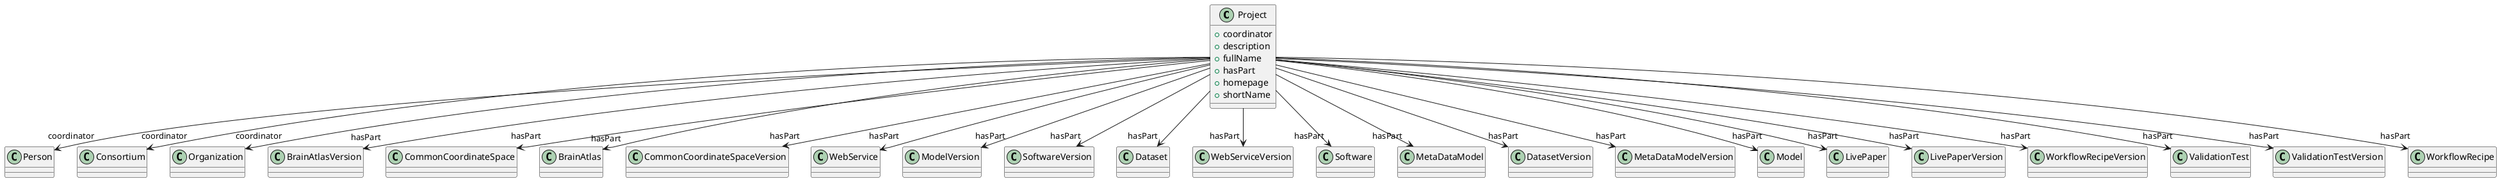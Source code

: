 @startuml
class Project {
+coordinator
+description
+fullName
+hasPart
+homepage
+shortName

}
Project -d-> "coordinator" Person
Project -d-> "coordinator" Consortium
Project -d-> "coordinator" Organization
Project -d-> "hasPart" BrainAtlasVersion
Project -d-> "hasPart" CommonCoordinateSpace
Project -d-> "hasPart" BrainAtlas
Project -d-> "hasPart" CommonCoordinateSpaceVersion
Project -d-> "hasPart" WebService
Project -d-> "hasPart" ModelVersion
Project -d-> "hasPart" SoftwareVersion
Project -d-> "hasPart" Dataset
Project -d-> "hasPart" WebServiceVersion
Project -d-> "hasPart" Software
Project -d-> "hasPart" MetaDataModel
Project -d-> "hasPart" DatasetVersion
Project -d-> "hasPart" MetaDataModelVersion
Project -d-> "hasPart" Model
Project -d-> "hasPart" LivePaper
Project -d-> "hasPart" LivePaperVersion
Project -d-> "hasPart" WorkflowRecipeVersion
Project -d-> "hasPart" ValidationTest
Project -d-> "hasPart" ValidationTestVersion
Project -d-> "hasPart" WorkflowRecipe

@enduml